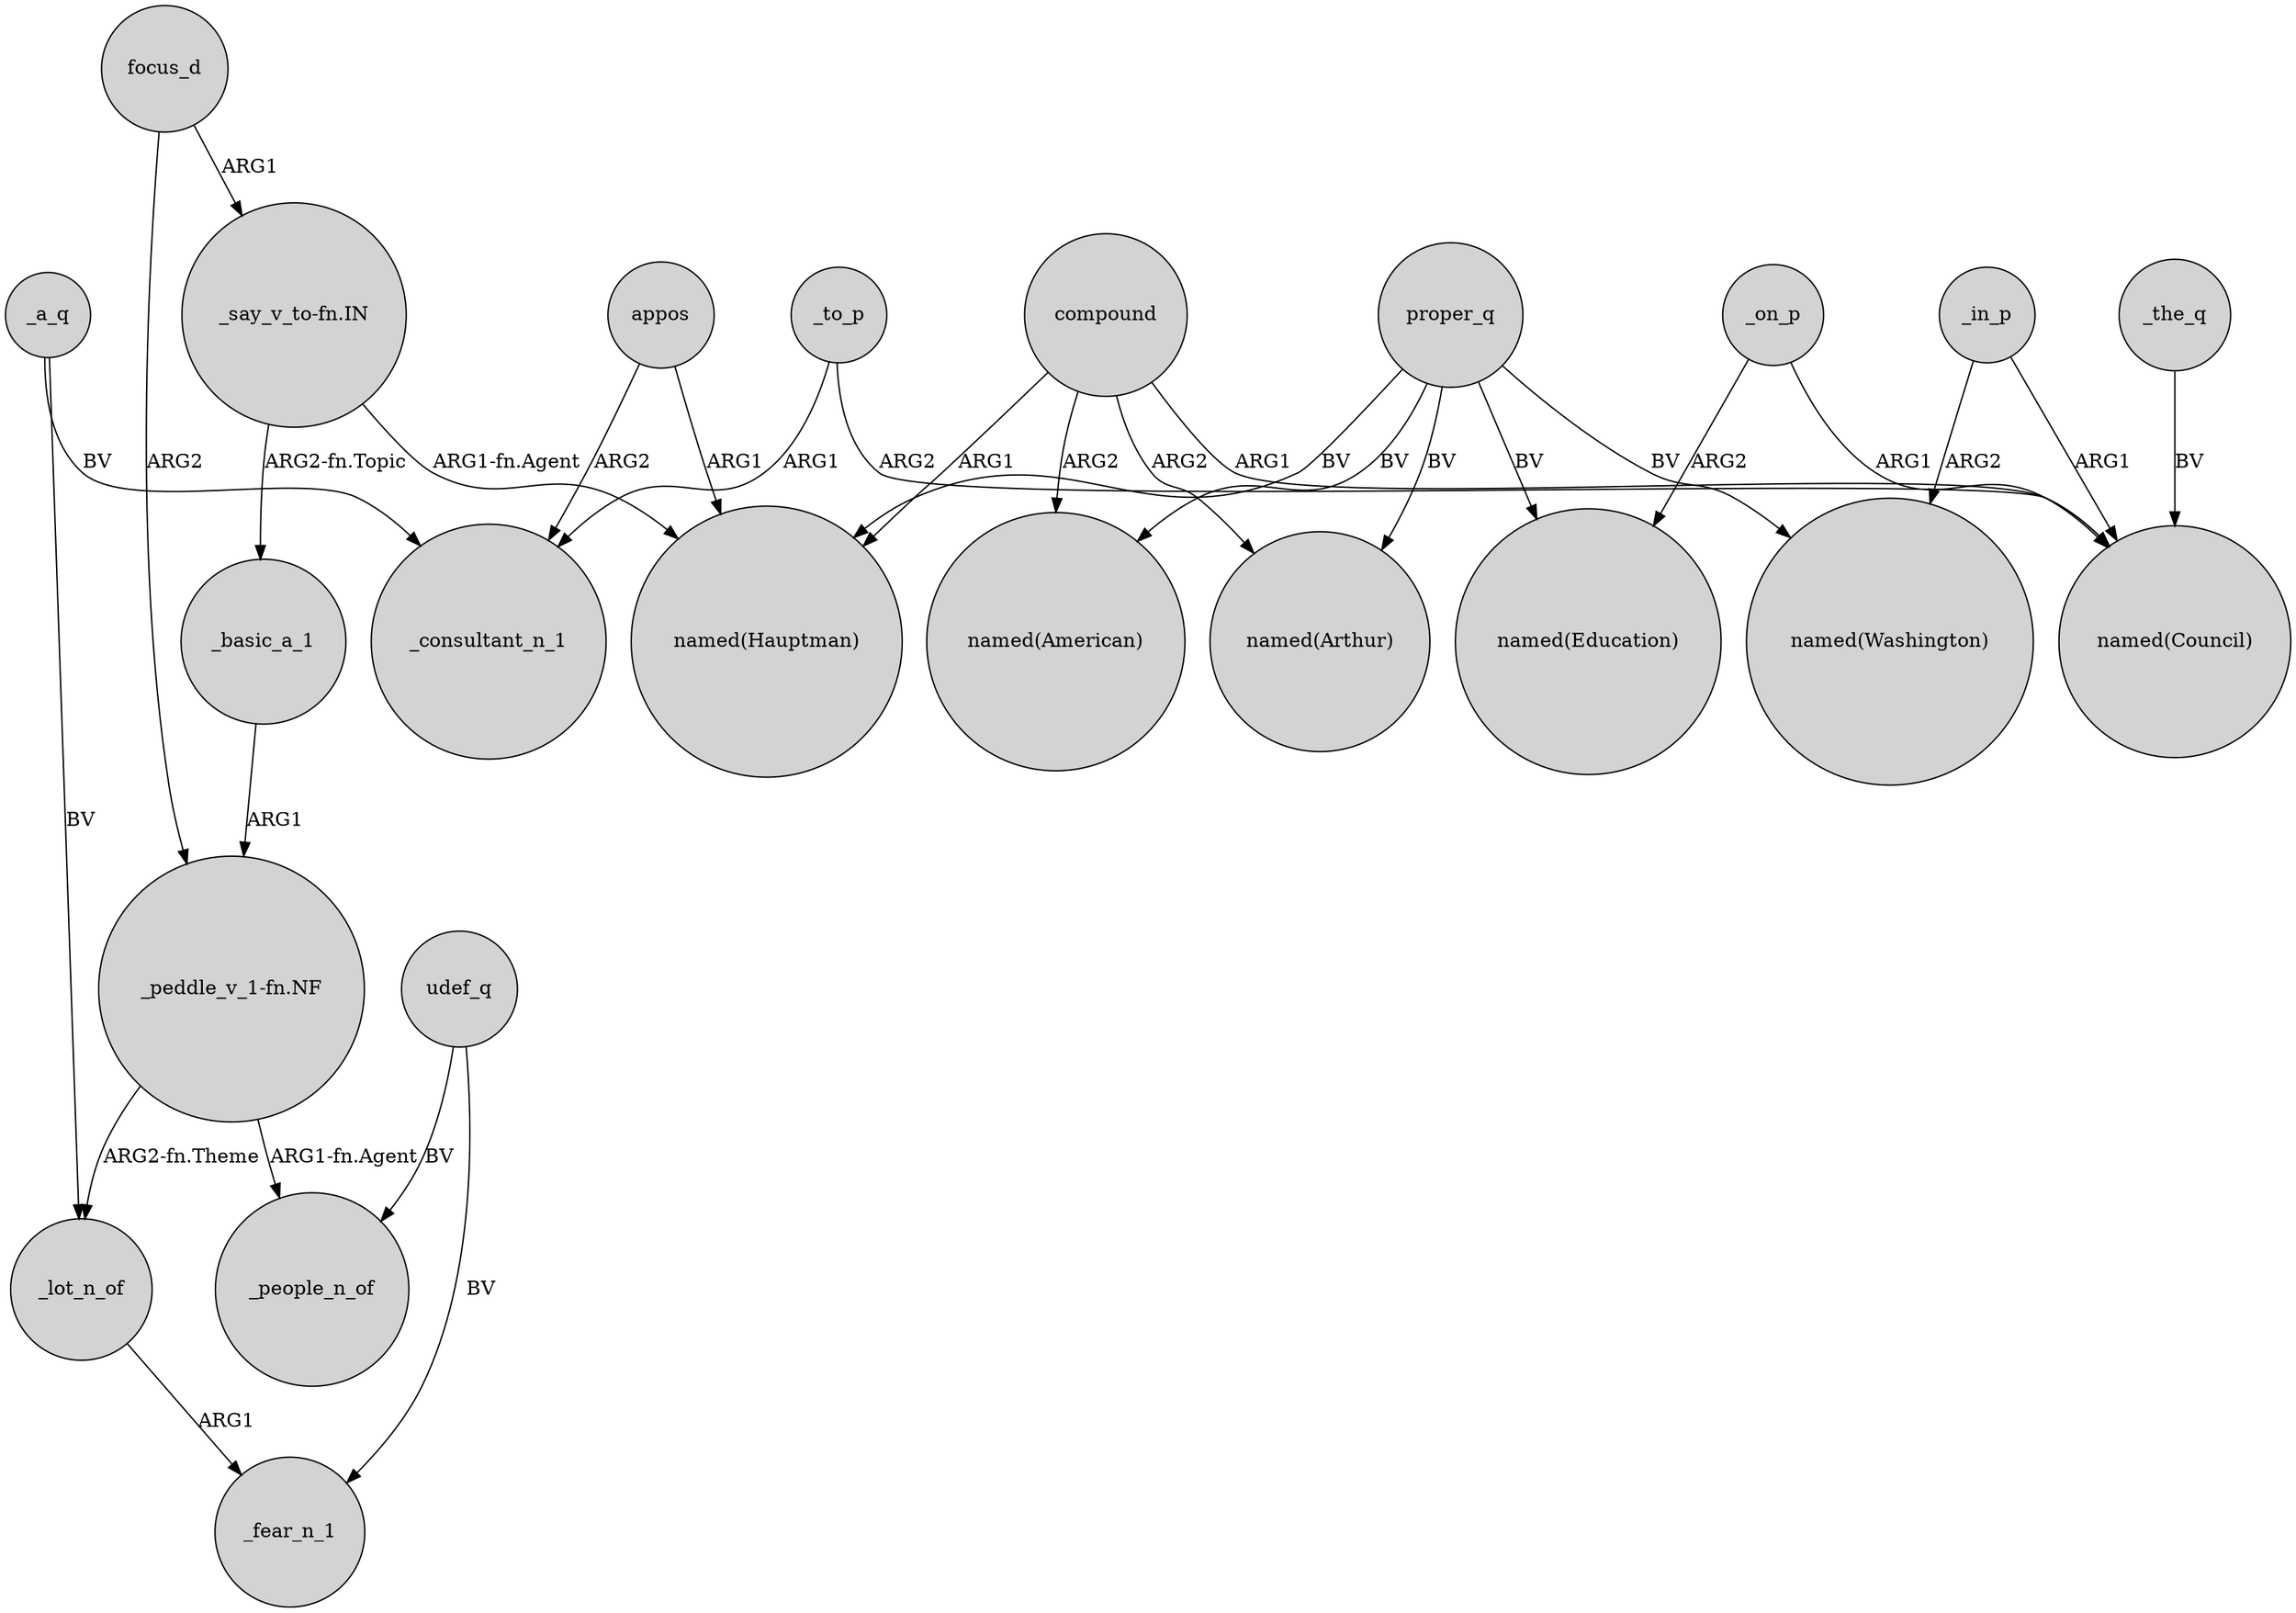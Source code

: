 digraph {
	node [shape=circle style=filled]
	_a_q -> _lot_n_of [label=BV]
	_lot_n_of -> _fear_n_1 [label=ARG1]
	"_say_v_to-fn.IN" -> "named(Hauptman)" [label="ARG1-fn.Agent"]
	proper_q -> "named(American)" [label=BV]
	focus_d -> "_peddle_v_1-fn.NF" [label=ARG2]
	_in_p -> "named(Council)" [label=ARG1]
	"_peddle_v_1-fn.NF" -> _people_n_of [label="ARG1-fn.Agent"]
	proper_q -> "named(Education)" [label=BV]
	"_peddle_v_1-fn.NF" -> _lot_n_of [label="ARG2-fn.Theme"]
	appos -> "named(Hauptman)" [label=ARG1]
	_to_p -> _consultant_n_1 [label=ARG1]
	appos -> _consultant_n_1 [label=ARG2]
	compound -> "named(American)" [label=ARG2]
	_the_q -> "named(Council)" [label=BV]
	udef_q -> _fear_n_1 [label=BV]
	proper_q -> "named(Washington)" [label=BV]
	proper_q -> "named(Hauptman)" [label=BV]
	udef_q -> _people_n_of [label=BV]
	_to_p -> "named(Council)" [label=ARG2]
	"_say_v_to-fn.IN" -> _basic_a_1 [label="ARG2-fn.Topic"]
	_a_q -> _consultant_n_1 [label=BV]
	_basic_a_1 -> "_peddle_v_1-fn.NF" [label=ARG1]
	_on_p -> "named(Education)" [label=ARG2]
	_in_p -> "named(Washington)" [label=ARG2]
	compound -> "named(Hauptman)" [label=ARG1]
	compound -> "named(Arthur)" [label=ARG2]
	compound -> "named(Council)" [label=ARG1]
	focus_d -> "_say_v_to-fn.IN" [label=ARG1]
	proper_q -> "named(Arthur)" [label=BV]
	_on_p -> "named(Council)" [label=ARG1]
}
